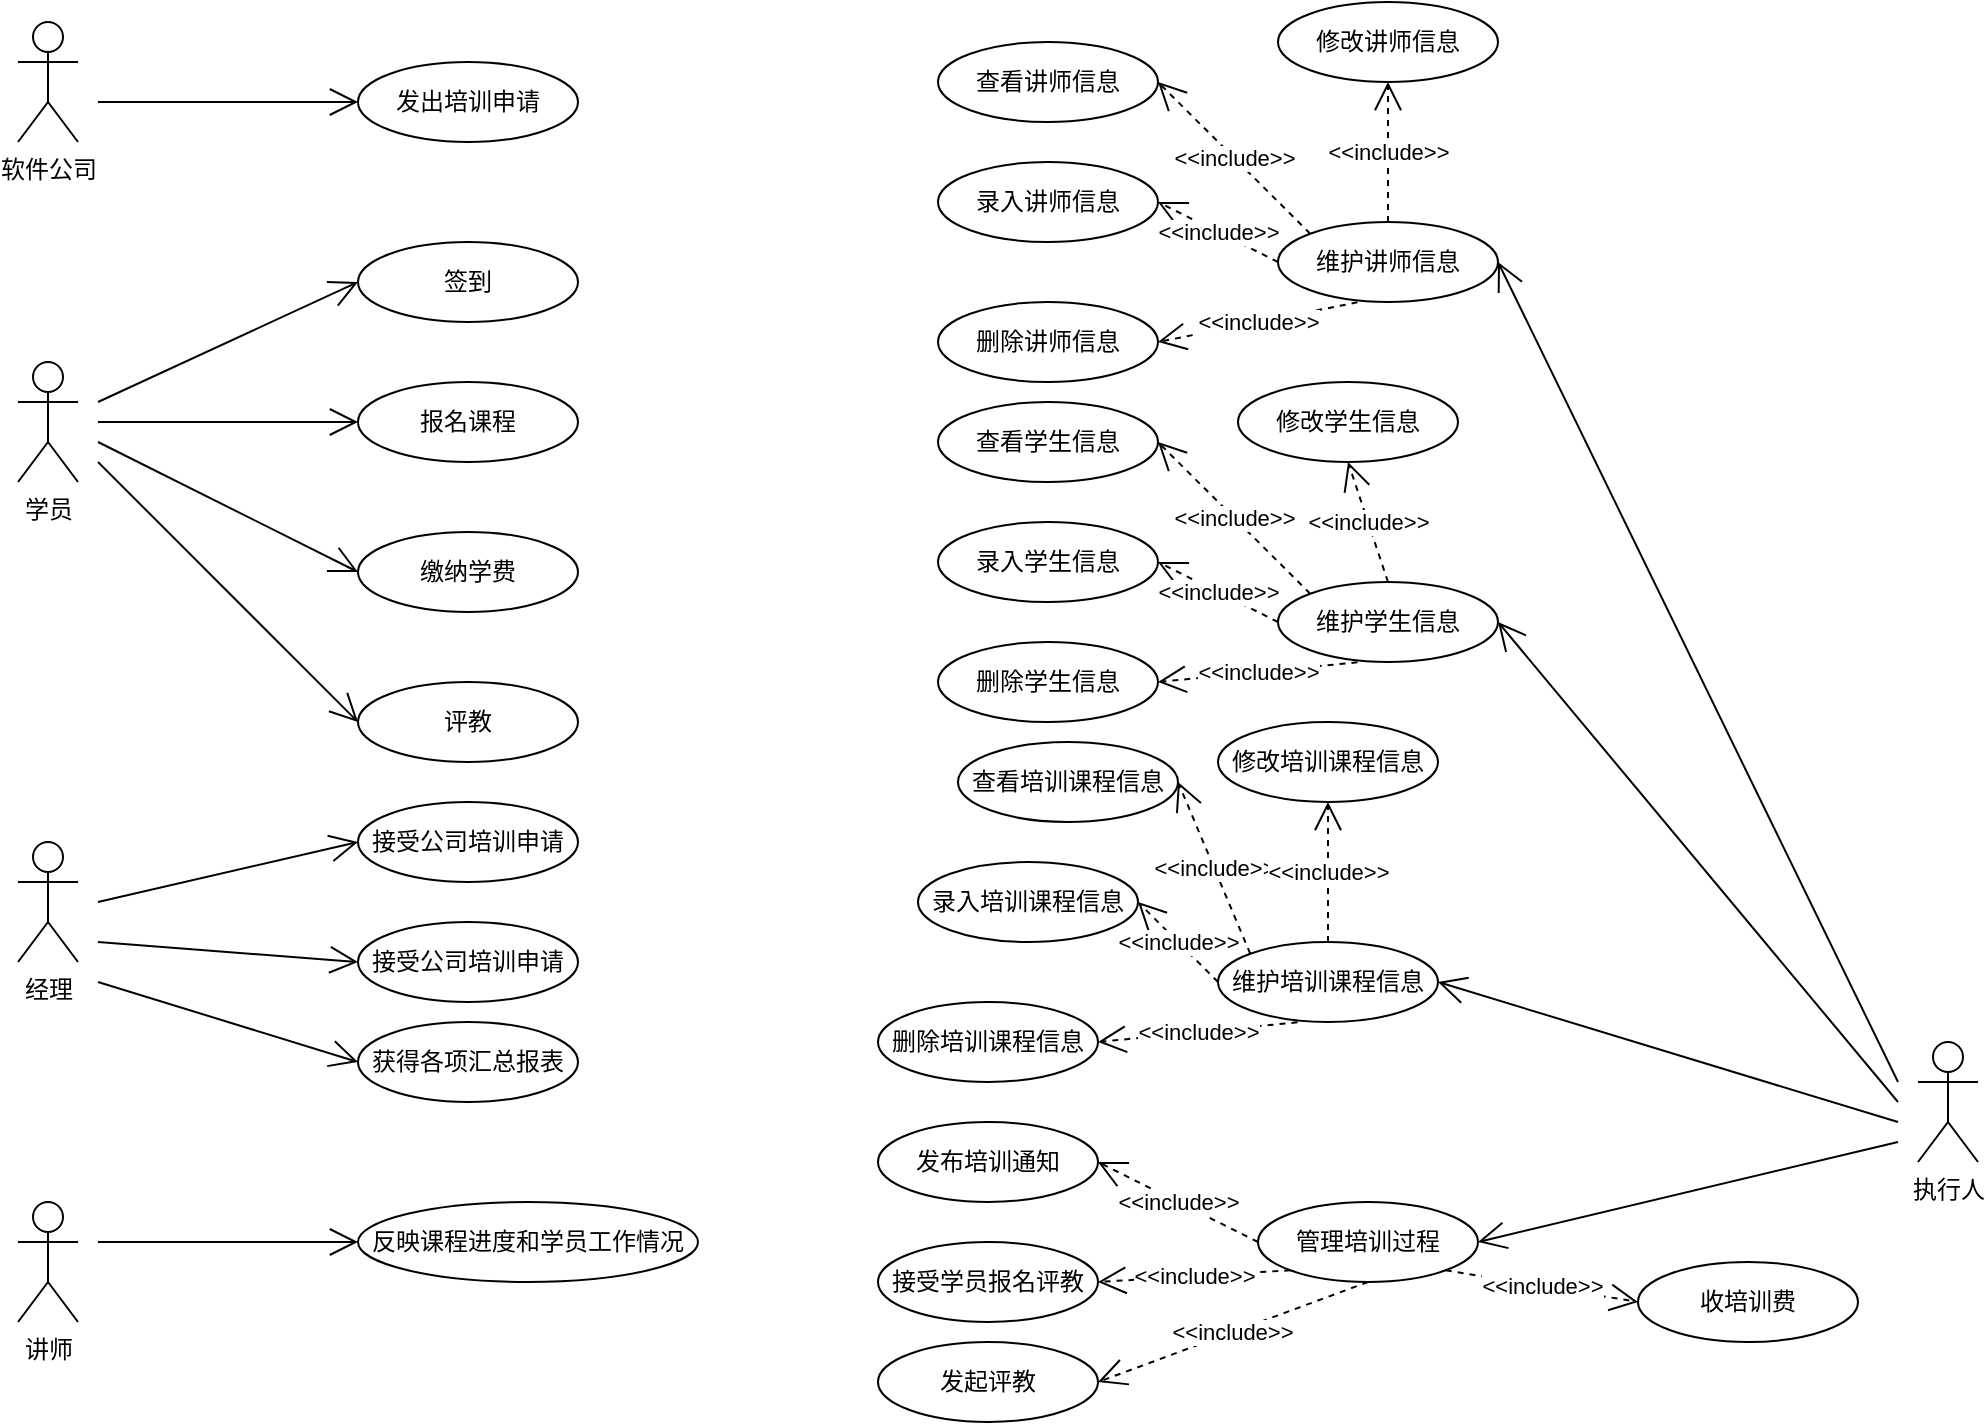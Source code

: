 <mxfile version="21.1.2" type="device">
  <diagram name="第 1 页" id="WewvAywsZnRPqZBBMTS6">
    <mxGraphModel dx="1518" dy="2022" grid="1" gridSize="10" guides="1" tooltips="1" connect="1" arrows="1" fold="1" page="1" pageScale="1" pageWidth="827" pageHeight="1169" math="0" shadow="0">
      <root>
        <mxCell id="0" />
        <mxCell id="1" parent="0" />
        <mxCell id="vT3S1yLVx-ziakN3UcTS-1" value="软件公司" style="shape=umlActor;verticalLabelPosition=bottom;verticalAlign=top;html=1;outlineConnect=0;" parent="1" vertex="1">
          <mxGeometry x="60" y="-280" width="30" height="60" as="geometry" />
        </mxCell>
        <mxCell id="vT3S1yLVx-ziakN3UcTS-2" value="执行人" style="shape=umlActor;verticalLabelPosition=bottom;verticalAlign=top;html=1;outlineConnect=0;" parent="1" vertex="1">
          <mxGeometry x="1010" y="230" width="30" height="60" as="geometry" />
        </mxCell>
        <mxCell id="vT3S1yLVx-ziakN3UcTS-3" value="学员" style="shape=umlActor;verticalLabelPosition=bottom;verticalAlign=top;html=1;outlineConnect=0;" parent="1" vertex="1">
          <mxGeometry x="60" y="-110" width="30" height="60" as="geometry" />
        </mxCell>
        <mxCell id="vT3S1yLVx-ziakN3UcTS-7" value="缴纳学费" style="ellipse;whiteSpace=wrap;html=1;" parent="1" vertex="1">
          <mxGeometry x="230" y="-25" width="110" height="40" as="geometry" />
        </mxCell>
        <mxCell id="vT3S1yLVx-ziakN3UcTS-9" value="" style="endArrow=open;endFill=1;endSize=12;html=1;rounded=0;entryX=0;entryY=0.5;entryDx=0;entryDy=0;" parent="1" edge="1" target="8uaG4eeoJYNlYBy835P_-10">
          <mxGeometry width="160" relative="1" as="geometry">
            <mxPoint x="100" y="-60" as="sourcePoint" />
            <mxPoint x="160" y="-80.42" as="targetPoint" />
          </mxGeometry>
        </mxCell>
        <mxCell id="vT3S1yLVx-ziakN3UcTS-13" value="维护讲师信息" style="ellipse;whiteSpace=wrap;html=1;" parent="1" vertex="1">
          <mxGeometry x="690" y="-180" width="110" height="40" as="geometry" />
        </mxCell>
        <mxCell id="vT3S1yLVx-ziakN3UcTS-14" value="" style="endArrow=open;endFill=1;endSize=12;html=1;rounded=0;entryX=1;entryY=0.5;entryDx=0;entryDy=0;" parent="1" target="vT3S1yLVx-ziakN3UcTS-13" edge="1">
          <mxGeometry width="160" relative="1" as="geometry">
            <mxPoint x="1000" y="250" as="sourcePoint" />
            <mxPoint x="790" y="240" as="targetPoint" />
          </mxGeometry>
        </mxCell>
        <mxCell id="vT3S1yLVx-ziakN3UcTS-16" value="" style="endArrow=open;endFill=1;endSize=12;html=1;rounded=0;entryX=1;entryY=0.5;entryDx=0;entryDy=0;" parent="1" target="vT3S1yLVx-ziakN3UcTS-27" edge="1">
          <mxGeometry width="160" relative="1" as="geometry">
            <mxPoint x="1000" y="260" as="sourcePoint" />
            <mxPoint x="850" y="260" as="targetPoint" />
          </mxGeometry>
        </mxCell>
        <mxCell id="vT3S1yLVx-ziakN3UcTS-18" value="" style="endArrow=open;endFill=1;endSize=12;html=1;rounded=0;entryX=1;entryY=0.5;entryDx=0;entryDy=0;" parent="1" target="8uaG4eeoJYNlYBy835P_-1" edge="1">
          <mxGeometry width="160" relative="1" as="geometry">
            <mxPoint x="1000" y="270" as="sourcePoint" />
            <mxPoint x="850" y="590" as="targetPoint" />
          </mxGeometry>
        </mxCell>
        <mxCell id="vT3S1yLVx-ziakN3UcTS-19" value="&amp;lt;&amp;lt;include&amp;gt;&amp;gt;" style="endArrow=open;endSize=12;dashed=1;html=1;rounded=0;exitX=0;exitY=0.5;exitDx=0;exitDy=0;entryX=1;entryY=0.5;entryDx=0;entryDy=0;" parent="1" source="vT3S1yLVx-ziakN3UcTS-13" target="vT3S1yLVx-ziakN3UcTS-20" edge="1">
          <mxGeometry width="160" relative="1" as="geometry">
            <mxPoint x="450" y="-100" as="sourcePoint" />
            <mxPoint x="560" y="-160" as="targetPoint" />
          </mxGeometry>
        </mxCell>
        <mxCell id="vT3S1yLVx-ziakN3UcTS-20" value="录入讲师信息" style="ellipse;whiteSpace=wrap;html=1;" parent="1" vertex="1">
          <mxGeometry x="520" y="-210" width="110" height="40" as="geometry" />
        </mxCell>
        <mxCell id="vT3S1yLVx-ziakN3UcTS-21" value="&amp;lt;&amp;lt;include&amp;gt;&amp;gt;" style="endArrow=open;endSize=12;dashed=1;html=1;rounded=0;exitX=0.361;exitY=1.004;exitDx=0;exitDy=0;exitPerimeter=0;entryX=1;entryY=0.5;entryDx=0;entryDy=0;" parent="1" source="vT3S1yLVx-ziakN3UcTS-13" target="vT3S1yLVx-ziakN3UcTS-22" edge="1">
          <mxGeometry width="160" relative="1" as="geometry">
            <mxPoint x="750" y="-90" as="sourcePoint" />
            <mxPoint x="620" y="-90" as="targetPoint" />
          </mxGeometry>
        </mxCell>
        <mxCell id="vT3S1yLVx-ziakN3UcTS-22" value="删除讲师信息" style="ellipse;whiteSpace=wrap;html=1;" parent="1" vertex="1">
          <mxGeometry x="520" y="-140" width="110" height="40" as="geometry" />
        </mxCell>
        <mxCell id="vT3S1yLVx-ziakN3UcTS-23" value="&amp;lt;&amp;lt;include&amp;gt;&amp;gt;" style="endArrow=open;endSize=12;dashed=1;html=1;rounded=0;entryX=1;entryY=0.5;entryDx=0;entryDy=0;exitX=0;exitY=0;exitDx=0;exitDy=0;" parent="1" source="vT3S1yLVx-ziakN3UcTS-13" target="vT3S1yLVx-ziakN3UcTS-24" edge="1">
          <mxGeometry width="160" relative="1" as="geometry">
            <mxPoint x="710" y="-180" as="sourcePoint" />
            <mxPoint x="680" y="-250" as="targetPoint" />
          </mxGeometry>
        </mxCell>
        <mxCell id="vT3S1yLVx-ziakN3UcTS-24" value="查看讲师信息" style="ellipse;whiteSpace=wrap;html=1;" parent="1" vertex="1">
          <mxGeometry x="520" y="-270" width="110" height="40" as="geometry" />
        </mxCell>
        <mxCell id="vT3S1yLVx-ziakN3UcTS-25" value="&amp;lt;&amp;lt;include&amp;gt;&amp;gt;" style="endArrow=open;endSize=12;dashed=1;html=1;rounded=0;exitX=0.5;exitY=0;exitDx=0;exitDy=0;entryX=0.5;entryY=1;entryDx=0;entryDy=0;" parent="1" source="vT3S1yLVx-ziakN3UcTS-13" target="vT3S1yLVx-ziakN3UcTS-26" edge="1">
          <mxGeometry width="160" relative="1" as="geometry">
            <mxPoint x="920" y="-320" as="sourcePoint" />
            <mxPoint x="790" y="-320" as="targetPoint" />
          </mxGeometry>
        </mxCell>
        <mxCell id="vT3S1yLVx-ziakN3UcTS-26" value="修改讲师信息" style="ellipse;whiteSpace=wrap;html=1;" parent="1" vertex="1">
          <mxGeometry x="690" y="-290" width="110" height="40" as="geometry" />
        </mxCell>
        <mxCell id="vT3S1yLVx-ziakN3UcTS-27" value="维护学生信息" style="ellipse;whiteSpace=wrap;html=1;" parent="1" vertex="1">
          <mxGeometry x="690" width="110" height="40" as="geometry" />
        </mxCell>
        <mxCell id="vT3S1yLVx-ziakN3UcTS-28" value="&amp;lt;&amp;lt;include&amp;gt;&amp;gt;" style="endArrow=open;endSize=12;dashed=1;html=1;rounded=0;exitX=0;exitY=0.5;exitDx=0;exitDy=0;entryX=1;entryY=0.5;entryDx=0;entryDy=0;" parent="1" source="vT3S1yLVx-ziakN3UcTS-27" target="vT3S1yLVx-ziakN3UcTS-29" edge="1">
          <mxGeometry width="160" relative="1" as="geometry">
            <mxPoint x="450" y="80" as="sourcePoint" />
            <mxPoint x="560" y="20" as="targetPoint" />
          </mxGeometry>
        </mxCell>
        <mxCell id="vT3S1yLVx-ziakN3UcTS-29" value="录入学生信息" style="ellipse;whiteSpace=wrap;html=1;" parent="1" vertex="1">
          <mxGeometry x="520" y="-30" width="110" height="40" as="geometry" />
        </mxCell>
        <mxCell id="vT3S1yLVx-ziakN3UcTS-30" value="&amp;lt;&amp;lt;include&amp;gt;&amp;gt;" style="endArrow=open;endSize=12;dashed=1;html=1;rounded=0;exitX=0.361;exitY=1.004;exitDx=0;exitDy=0;exitPerimeter=0;entryX=1;entryY=0.5;entryDx=0;entryDy=0;" parent="1" source="vT3S1yLVx-ziakN3UcTS-27" target="vT3S1yLVx-ziakN3UcTS-31" edge="1">
          <mxGeometry width="160" relative="1" as="geometry">
            <mxPoint x="750" y="90" as="sourcePoint" />
            <mxPoint x="620" y="90" as="targetPoint" />
          </mxGeometry>
        </mxCell>
        <mxCell id="vT3S1yLVx-ziakN3UcTS-31" value="删除学生信息" style="ellipse;whiteSpace=wrap;html=1;" parent="1" vertex="1">
          <mxGeometry x="520" y="30" width="110" height="40" as="geometry" />
        </mxCell>
        <mxCell id="vT3S1yLVx-ziakN3UcTS-32" value="&amp;lt;&amp;lt;include&amp;gt;&amp;gt;" style="endArrow=open;endSize=12;dashed=1;html=1;rounded=0;entryX=1;entryY=0.5;entryDx=0;entryDy=0;exitX=0;exitY=0;exitDx=0;exitDy=0;" parent="1" source="vT3S1yLVx-ziakN3UcTS-27" target="vT3S1yLVx-ziakN3UcTS-33" edge="1">
          <mxGeometry width="160" relative="1" as="geometry">
            <mxPoint x="710" as="sourcePoint" />
            <mxPoint x="680" y="-70" as="targetPoint" />
          </mxGeometry>
        </mxCell>
        <mxCell id="vT3S1yLVx-ziakN3UcTS-33" value="查看学生信息" style="ellipse;whiteSpace=wrap;html=1;" parent="1" vertex="1">
          <mxGeometry x="520" y="-90" width="110" height="40" as="geometry" />
        </mxCell>
        <mxCell id="vT3S1yLVx-ziakN3UcTS-34" value="&amp;lt;&amp;lt;include&amp;gt;&amp;gt;" style="endArrow=open;endSize=12;dashed=1;html=1;rounded=0;exitX=0.5;exitY=0;exitDx=0;exitDy=0;entryX=0.5;entryY=1;entryDx=0;entryDy=0;" parent="1" source="vT3S1yLVx-ziakN3UcTS-27" target="vT3S1yLVx-ziakN3UcTS-35" edge="1">
          <mxGeometry width="160" relative="1" as="geometry">
            <mxPoint x="920" y="-140" as="sourcePoint" />
            <mxPoint x="790" y="-140" as="targetPoint" />
          </mxGeometry>
        </mxCell>
        <mxCell id="vT3S1yLVx-ziakN3UcTS-35" value="修改学生信息" style="ellipse;whiteSpace=wrap;html=1;" parent="1" vertex="1">
          <mxGeometry x="670" y="-100" width="110" height="40" as="geometry" />
        </mxCell>
        <mxCell id="8uaG4eeoJYNlYBy835P_-1" value="维护培训课程信息" style="ellipse;whiteSpace=wrap;html=1;" vertex="1" parent="1">
          <mxGeometry x="660" y="180" width="110" height="40" as="geometry" />
        </mxCell>
        <mxCell id="8uaG4eeoJYNlYBy835P_-2" value="&amp;lt;&amp;lt;include&amp;gt;&amp;gt;" style="endArrow=open;endSize=12;dashed=1;html=1;rounded=0;exitX=0;exitY=0.5;exitDx=0;exitDy=0;entryX=1;entryY=0.5;entryDx=0;entryDy=0;" edge="1" parent="1" source="8uaG4eeoJYNlYBy835P_-1" target="8uaG4eeoJYNlYBy835P_-3">
          <mxGeometry width="160" relative="1" as="geometry">
            <mxPoint x="420" y="260" as="sourcePoint" />
            <mxPoint x="530" y="200" as="targetPoint" />
          </mxGeometry>
        </mxCell>
        <mxCell id="8uaG4eeoJYNlYBy835P_-3" value="录入培训课程信息" style="ellipse;whiteSpace=wrap;html=1;" vertex="1" parent="1">
          <mxGeometry x="510" y="140" width="110" height="40" as="geometry" />
        </mxCell>
        <mxCell id="8uaG4eeoJYNlYBy835P_-4" value="&amp;lt;&amp;lt;include&amp;gt;&amp;gt;" style="endArrow=open;endSize=12;dashed=1;html=1;rounded=0;exitX=0.361;exitY=1.004;exitDx=0;exitDy=0;exitPerimeter=0;entryX=1;entryY=0.5;entryDx=0;entryDy=0;" edge="1" parent="1" source="8uaG4eeoJYNlYBy835P_-1" target="8uaG4eeoJYNlYBy835P_-5">
          <mxGeometry width="160" relative="1" as="geometry">
            <mxPoint x="720" y="270" as="sourcePoint" />
            <mxPoint x="590" y="270" as="targetPoint" />
          </mxGeometry>
        </mxCell>
        <mxCell id="8uaG4eeoJYNlYBy835P_-5" value="删除培训课程信息" style="ellipse;whiteSpace=wrap;html=1;" vertex="1" parent="1">
          <mxGeometry x="490" y="210" width="110" height="40" as="geometry" />
        </mxCell>
        <mxCell id="8uaG4eeoJYNlYBy835P_-6" value="&amp;lt;&amp;lt;include&amp;gt;&amp;gt;" style="endArrow=open;endSize=12;dashed=1;html=1;rounded=0;entryX=1;entryY=0.5;entryDx=0;entryDy=0;exitX=0;exitY=0;exitDx=0;exitDy=0;" edge="1" parent="1" source="8uaG4eeoJYNlYBy835P_-1" target="8uaG4eeoJYNlYBy835P_-7">
          <mxGeometry width="160" relative="1" as="geometry">
            <mxPoint x="680" y="180" as="sourcePoint" />
            <mxPoint x="650" y="110" as="targetPoint" />
          </mxGeometry>
        </mxCell>
        <mxCell id="8uaG4eeoJYNlYBy835P_-7" value="查看培训课程信息" style="ellipse;whiteSpace=wrap;html=1;" vertex="1" parent="1">
          <mxGeometry x="530" y="80" width="110" height="40" as="geometry" />
        </mxCell>
        <mxCell id="8uaG4eeoJYNlYBy835P_-8" value="&amp;lt;&amp;lt;include&amp;gt;&amp;gt;" style="endArrow=open;endSize=12;dashed=1;html=1;rounded=0;exitX=0.5;exitY=0;exitDx=0;exitDy=0;entryX=0.5;entryY=1;entryDx=0;entryDy=0;" edge="1" parent="1" source="8uaG4eeoJYNlYBy835P_-1" target="8uaG4eeoJYNlYBy835P_-9">
          <mxGeometry width="160" relative="1" as="geometry">
            <mxPoint x="890" y="40" as="sourcePoint" />
            <mxPoint x="760" y="40" as="targetPoint" />
          </mxGeometry>
        </mxCell>
        <mxCell id="8uaG4eeoJYNlYBy835P_-9" value="修改培训课程信息" style="ellipse;whiteSpace=wrap;html=1;" vertex="1" parent="1">
          <mxGeometry x="660" y="70" width="110" height="40" as="geometry" />
        </mxCell>
        <mxCell id="8uaG4eeoJYNlYBy835P_-10" value="评教" style="ellipse;whiteSpace=wrap;html=1;" vertex="1" parent="1">
          <mxGeometry x="230" y="50" width="110" height="40" as="geometry" />
        </mxCell>
        <mxCell id="8uaG4eeoJYNlYBy835P_-11" value="" style="endArrow=open;endFill=1;endSize=12;html=1;rounded=0;entryX=0;entryY=0.5;entryDx=0;entryDy=0;" edge="1" parent="1" target="vT3S1yLVx-ziakN3UcTS-7">
          <mxGeometry width="160" relative="1" as="geometry">
            <mxPoint x="100" y="-70" as="sourcePoint" />
            <mxPoint x="160" y="-190.0" as="targetPoint" />
          </mxGeometry>
        </mxCell>
        <mxCell id="8uaG4eeoJYNlYBy835P_-14" value="报名课程" style="ellipse;whiteSpace=wrap;html=1;" vertex="1" parent="1">
          <mxGeometry x="230" y="-100" width="110" height="40" as="geometry" />
        </mxCell>
        <mxCell id="8uaG4eeoJYNlYBy835P_-15" value="" style="endArrow=open;endFill=1;endSize=12;html=1;rounded=0;entryX=0;entryY=0.5;entryDx=0;entryDy=0;" edge="1" parent="1" target="8uaG4eeoJYNlYBy835P_-14">
          <mxGeometry width="160" relative="1" as="geometry">
            <mxPoint x="100" y="-80" as="sourcePoint" />
            <mxPoint x="170" y="-180.0" as="targetPoint" />
          </mxGeometry>
        </mxCell>
        <mxCell id="8uaG4eeoJYNlYBy835P_-19" value="发出培训申请" style="ellipse;whiteSpace=wrap;html=1;" vertex="1" parent="1">
          <mxGeometry x="230" y="-260" width="110" height="40" as="geometry" />
        </mxCell>
        <mxCell id="8uaG4eeoJYNlYBy835P_-20" value="" style="endArrow=open;endFill=1;endSize=12;html=1;rounded=0;entryX=0;entryY=0.5;entryDx=0;entryDy=0;" edge="1" parent="1" target="8uaG4eeoJYNlYBy835P_-19">
          <mxGeometry width="160" relative="1" as="geometry">
            <mxPoint x="100" y="-240" as="sourcePoint" />
            <mxPoint x="190" y="-230.0" as="targetPoint" />
          </mxGeometry>
        </mxCell>
        <mxCell id="8uaG4eeoJYNlYBy835P_-23" value="签到" style="ellipse;whiteSpace=wrap;html=1;" vertex="1" parent="1">
          <mxGeometry x="230" y="-170" width="110" height="40" as="geometry" />
        </mxCell>
        <mxCell id="8uaG4eeoJYNlYBy835P_-24" value="" style="endArrow=open;endFill=1;endSize=12;html=1;rounded=0;entryX=0;entryY=0.5;entryDx=0;entryDy=0;" edge="1" parent="1" target="8uaG4eeoJYNlYBy835P_-23">
          <mxGeometry width="160" relative="1" as="geometry">
            <mxPoint x="100" y="-90" as="sourcePoint" />
            <mxPoint x="170" y="-190.0" as="targetPoint" />
          </mxGeometry>
        </mxCell>
        <mxCell id="8uaG4eeoJYNlYBy835P_-26" value="管理培训过程" style="ellipse;whiteSpace=wrap;html=1;" vertex="1" parent="1">
          <mxGeometry x="680" y="310" width="110" height="40" as="geometry" />
        </mxCell>
        <mxCell id="8uaG4eeoJYNlYBy835P_-27" value="" style="endArrow=open;endFill=1;endSize=12;html=1;rounded=0;entryX=1;entryY=0.5;entryDx=0;entryDy=0;" edge="1" parent="1" target="8uaG4eeoJYNlYBy835P_-26">
          <mxGeometry width="160" relative="1" as="geometry">
            <mxPoint x="1000" y="280" as="sourcePoint" />
            <mxPoint x="620" y="340.0" as="targetPoint" />
          </mxGeometry>
        </mxCell>
        <mxCell id="8uaG4eeoJYNlYBy835P_-28" value="发起评教" style="ellipse;whiteSpace=wrap;html=1;" vertex="1" parent="1">
          <mxGeometry x="490" y="380" width="110" height="40" as="geometry" />
        </mxCell>
        <mxCell id="8uaG4eeoJYNlYBy835P_-30" value="&amp;lt;&amp;lt;include&amp;gt;&amp;gt;" style="endArrow=open;endSize=12;dashed=1;html=1;rounded=0;exitX=0.5;exitY=1;exitDx=0;exitDy=0;entryX=1;entryY=0.5;entryDx=0;entryDy=0;" edge="1" parent="1" source="8uaG4eeoJYNlYBy835P_-26" target="8uaG4eeoJYNlYBy835P_-28">
          <mxGeometry width="160" relative="1" as="geometry">
            <mxPoint x="760" y="410" as="sourcePoint" />
            <mxPoint x="660" y="420" as="targetPoint" />
          </mxGeometry>
        </mxCell>
        <mxCell id="8uaG4eeoJYNlYBy835P_-31" value="发布培训通知" style="ellipse;whiteSpace=wrap;html=1;" vertex="1" parent="1">
          <mxGeometry x="490" y="270" width="110" height="40" as="geometry" />
        </mxCell>
        <mxCell id="8uaG4eeoJYNlYBy835P_-32" value="&amp;lt;&amp;lt;include&amp;gt;&amp;gt;" style="endArrow=open;endSize=12;dashed=1;html=1;rounded=0;exitX=0;exitY=0.5;exitDx=0;exitDy=0;entryX=1;entryY=0.5;entryDx=0;entryDy=0;" edge="1" parent="1" target="8uaG4eeoJYNlYBy835P_-31" source="8uaG4eeoJYNlYBy835P_-26">
          <mxGeometry width="160" relative="1" as="geometry">
            <mxPoint x="662.5" y="310" as="sourcePoint" />
            <mxPoint x="587.5" y="380" as="targetPoint" />
          </mxGeometry>
        </mxCell>
        <mxCell id="8uaG4eeoJYNlYBy835P_-33" value="接受学员报名评教" style="ellipse;whiteSpace=wrap;html=1;" vertex="1" parent="1">
          <mxGeometry x="490" y="330" width="110" height="40" as="geometry" />
        </mxCell>
        <mxCell id="8uaG4eeoJYNlYBy835P_-34" value="&amp;lt;&amp;lt;include&amp;gt;&amp;gt;" style="endArrow=open;endSize=12;dashed=1;html=1;rounded=0;exitX=0;exitY=1;exitDx=0;exitDy=0;entryX=1;entryY=0.5;entryDx=0;entryDy=0;" edge="1" parent="1" target="8uaG4eeoJYNlYBy835P_-33" source="8uaG4eeoJYNlYBy835P_-26">
          <mxGeometry width="160" relative="1" as="geometry">
            <mxPoint x="652.5" y="310" as="sourcePoint" />
            <mxPoint x="577.5" y="380" as="targetPoint" />
          </mxGeometry>
        </mxCell>
        <mxCell id="8uaG4eeoJYNlYBy835P_-35" value="收培训费" style="ellipse;whiteSpace=wrap;html=1;" vertex="1" parent="1">
          <mxGeometry x="870" y="340" width="110" height="40" as="geometry" />
        </mxCell>
        <mxCell id="8uaG4eeoJYNlYBy835P_-36" value="&amp;lt;&amp;lt;include&amp;gt;&amp;gt;" style="endArrow=open;endSize=12;dashed=1;html=1;rounded=0;exitX=1;exitY=1;exitDx=0;exitDy=0;entryX=0;entryY=0.5;entryDx=0;entryDy=0;" edge="1" parent="1" target="8uaG4eeoJYNlYBy835P_-35" source="8uaG4eeoJYNlYBy835P_-26">
          <mxGeometry width="160" relative="1" as="geometry">
            <mxPoint x="905" y="370" as="sourcePoint" />
            <mxPoint x="830" y="440" as="targetPoint" />
          </mxGeometry>
        </mxCell>
        <mxCell id="8uaG4eeoJYNlYBy835P_-40" value="经理" style="shape=umlActor;verticalLabelPosition=bottom;verticalAlign=top;html=1;outlineConnect=0;" vertex="1" parent="1">
          <mxGeometry x="60" y="130" width="30" height="60" as="geometry" />
        </mxCell>
        <mxCell id="8uaG4eeoJYNlYBy835P_-44" value="" style="endArrow=open;endFill=1;endSize=12;html=1;rounded=0;entryX=0;entryY=0.5;entryDx=0;entryDy=0;" edge="1" parent="1" target="8uaG4eeoJYNlYBy835P_-45">
          <mxGeometry width="160" relative="1" as="geometry">
            <mxPoint x="100" y="160" as="sourcePoint" />
            <mxPoint x="220" y="130" as="targetPoint" />
          </mxGeometry>
        </mxCell>
        <mxCell id="8uaG4eeoJYNlYBy835P_-45" value="接受公司培训申请" style="ellipse;whiteSpace=wrap;html=1;" vertex="1" parent="1">
          <mxGeometry x="230" y="110" width="110" height="40" as="geometry" />
        </mxCell>
        <mxCell id="8uaG4eeoJYNlYBy835P_-46" value="" style="endArrow=open;endFill=1;endSize=12;html=1;rounded=0;entryX=0;entryY=0.5;entryDx=0;entryDy=0;" edge="1" parent="1" target="8uaG4eeoJYNlYBy835P_-47">
          <mxGeometry width="160" relative="1" as="geometry">
            <mxPoint x="100" y="180" as="sourcePoint" />
            <mxPoint x="230" y="190" as="targetPoint" />
          </mxGeometry>
        </mxCell>
        <mxCell id="8uaG4eeoJYNlYBy835P_-47" value="接受公司培训申请" style="ellipse;whiteSpace=wrap;html=1;" vertex="1" parent="1">
          <mxGeometry x="230" y="170" width="110" height="40" as="geometry" />
        </mxCell>
        <mxCell id="8uaG4eeoJYNlYBy835P_-48" value="" style="endArrow=open;endFill=1;endSize=12;html=1;rounded=0;entryX=0;entryY=0.5;entryDx=0;entryDy=0;" edge="1" parent="1" target="8uaG4eeoJYNlYBy835P_-49">
          <mxGeometry width="160" relative="1" as="geometry">
            <mxPoint x="100" y="200" as="sourcePoint" />
            <mxPoint x="220" y="270" as="targetPoint" />
          </mxGeometry>
        </mxCell>
        <mxCell id="8uaG4eeoJYNlYBy835P_-49" value="获得各项汇总报表" style="ellipse;whiteSpace=wrap;html=1;" vertex="1" parent="1">
          <mxGeometry x="230" y="220" width="110" height="40" as="geometry" />
        </mxCell>
        <mxCell id="8uaG4eeoJYNlYBy835P_-50" value="讲师" style="shape=umlActor;verticalLabelPosition=bottom;verticalAlign=top;html=1;outlineConnect=0;" vertex="1" parent="1">
          <mxGeometry x="60" y="310" width="30" height="60" as="geometry" />
        </mxCell>
        <mxCell id="8uaG4eeoJYNlYBy835P_-52" value="" style="endArrow=open;endFill=1;endSize=12;html=1;rounded=0;entryX=0;entryY=0.5;entryDx=0;entryDy=0;" edge="1" parent="1" target="8uaG4eeoJYNlYBy835P_-53">
          <mxGeometry width="160" relative="1" as="geometry">
            <mxPoint x="100" y="330" as="sourcePoint" />
            <mxPoint x="220" y="300" as="targetPoint" />
          </mxGeometry>
        </mxCell>
        <mxCell id="8uaG4eeoJYNlYBy835P_-53" value="反映课程进度和学员工作情况" style="ellipse;whiteSpace=wrap;html=1;" vertex="1" parent="1">
          <mxGeometry x="230" y="310" width="170" height="40" as="geometry" />
        </mxCell>
      </root>
    </mxGraphModel>
  </diagram>
</mxfile>
